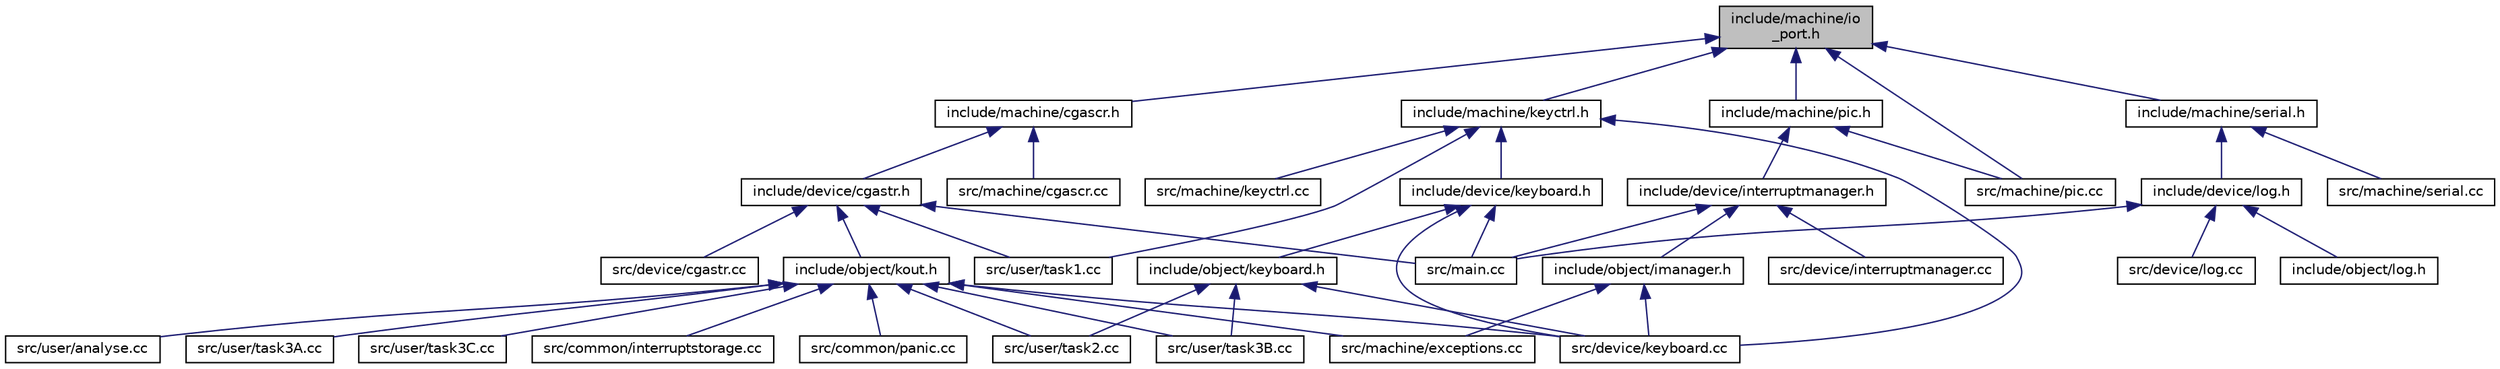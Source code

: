 digraph "include/machine/io_port.h"
{
  bgcolor="transparent";
  edge [fontname="Helvetica",fontsize="10",labelfontname="Helvetica",labelfontsize="10"];
  node [fontname="Helvetica",fontsize="10",shape=record];
  Node1 [label="include/machine/io\l_port.h",height=0.2,width=0.4,color="black", fillcolor="grey75", style="filled", fontcolor="black"];
  Node1 -> Node2 [dir="back",color="midnightblue",fontsize="10",style="solid",fontname="Helvetica"];
  Node2 [label="include/machine/cgascr.h",height=0.2,width=0.4,color="black",URL="$cgascr_8h.html"];
  Node2 -> Node3 [dir="back",color="midnightblue",fontsize="10",style="solid",fontname="Helvetica"];
  Node3 [label="include/device/cgastr.h",height=0.2,width=0.4,color="black",URL="$cgastr_8h.html"];
  Node3 -> Node4 [dir="back",color="midnightblue",fontsize="10",style="solid",fontname="Helvetica"];
  Node4 [label="include/object/kout.h",height=0.2,width=0.4,color="black",URL="$kout_8h.html",tooltip="alles notwendige zum nutzen der in main.cc deklarierten globalen Variable kout "];
  Node4 -> Node5 [dir="back",color="midnightblue",fontsize="10",style="solid",fontname="Helvetica"];
  Node5 [label="src/common/interruptstorage.cc",height=0.2,width=0.4,color="black",URL="$interruptstorage_8cc.html"];
  Node4 -> Node6 [dir="back",color="midnightblue",fontsize="10",style="solid",fontname="Helvetica"];
  Node6 [label="src/common/panic.cc",height=0.2,width=0.4,color="black",URL="$panic_8cc.html"];
  Node4 -> Node7 [dir="back",color="midnightblue",fontsize="10",style="solid",fontname="Helvetica"];
  Node7 [label="src/device/keyboard.cc",height=0.2,width=0.4,color="black",URL="$keyboard_8cc.html"];
  Node4 -> Node8 [dir="back",color="midnightblue",fontsize="10",style="solid",fontname="Helvetica"];
  Node8 [label="src/machine/exceptions.cc",height=0.2,width=0.4,color="black",URL="$exceptions_8cc.html",tooltip="Interrupt-Behandlungsfunktionen. "];
  Node4 -> Node9 [dir="back",color="midnightblue",fontsize="10",style="solid",fontname="Helvetica"];
  Node9 [label="src/user/analyse.cc",height=0.2,width=0.4,color="black",URL="$analyse_8cc.html"];
  Node4 -> Node10 [dir="back",color="midnightblue",fontsize="10",style="solid",fontname="Helvetica"];
  Node10 [label="src/user/task2.cc",height=0.2,width=0.4,color="black",URL="$task2_8cc.html"];
  Node4 -> Node11 [dir="back",color="midnightblue",fontsize="10",style="solid",fontname="Helvetica"];
  Node11 [label="src/user/task3A.cc",height=0.2,width=0.4,color="black",URL="$task3A_8cc.html"];
  Node4 -> Node12 [dir="back",color="midnightblue",fontsize="10",style="solid",fontname="Helvetica"];
  Node12 [label="src/user/task3B.cc",height=0.2,width=0.4,color="black",URL="$task3B_8cc.html"];
  Node4 -> Node13 [dir="back",color="midnightblue",fontsize="10",style="solid",fontname="Helvetica"];
  Node13 [label="src/user/task3C.cc",height=0.2,width=0.4,color="black",URL="$task3C_8cc.html"];
  Node3 -> Node14 [dir="back",color="midnightblue",fontsize="10",style="solid",fontname="Helvetica"];
  Node14 [label="src/device/cgastr.cc",height=0.2,width=0.4,color="black",URL="$cgastr_8cc.html",tooltip="CGA_Stream ist hier implementiert "];
  Node3 -> Node15 [dir="back",color="midnightblue",fontsize="10",style="solid",fontname="Helvetica"];
  Node15 [label="src/main.cc",height=0.2,width=0.4,color="black",URL="$main_8cc.html",tooltip="Grunddatei von OOStuBS. "];
  Node3 -> Node16 [dir="back",color="midnightblue",fontsize="10",style="solid",fontname="Helvetica"];
  Node16 [label="src/user/task1.cc",height=0.2,width=0.4,color="black",URL="$task1_8cc.html"];
  Node2 -> Node17 [dir="back",color="midnightblue",fontsize="10",style="solid",fontname="Helvetica"];
  Node17 [label="src/machine/cgascr.cc",height=0.2,width=0.4,color="black",URL="$cgascr_8cc.html"];
  Node1 -> Node18 [dir="back",color="midnightblue",fontsize="10",style="solid",fontname="Helvetica"];
  Node18 [label="include/machine/keyctrl.h",height=0.2,width=0.4,color="black",URL="$keyctrl_8h.html"];
  Node18 -> Node19 [dir="back",color="midnightblue",fontsize="10",style="solid",fontname="Helvetica"];
  Node19 [label="include/device/keyboard.h",height=0.2,width=0.4,color="black",URL="$device_2keyboard_8h.html"];
  Node19 -> Node20 [dir="back",color="midnightblue",fontsize="10",style="solid",fontname="Helvetica"];
  Node20 [label="include/object/keyboard.h",height=0.2,width=0.4,color="black",URL="$object_2keyboard_8h.html"];
  Node20 -> Node7 [dir="back",color="midnightblue",fontsize="10",style="solid",fontname="Helvetica"];
  Node20 -> Node10 [dir="back",color="midnightblue",fontsize="10",style="solid",fontname="Helvetica"];
  Node20 -> Node12 [dir="back",color="midnightblue",fontsize="10",style="solid",fontname="Helvetica"];
  Node19 -> Node7 [dir="back",color="midnightblue",fontsize="10",style="solid",fontname="Helvetica"];
  Node19 -> Node15 [dir="back",color="midnightblue",fontsize="10",style="solid",fontname="Helvetica"];
  Node18 -> Node7 [dir="back",color="midnightblue",fontsize="10",style="solid",fontname="Helvetica"];
  Node18 -> Node21 [dir="back",color="midnightblue",fontsize="10",style="solid",fontname="Helvetica"];
  Node21 [label="src/machine/keyctrl.cc",height=0.2,width=0.4,color="black",URL="$keyctrl_8cc.html"];
  Node18 -> Node16 [dir="back",color="midnightblue",fontsize="10",style="solid",fontname="Helvetica"];
  Node1 -> Node22 [dir="back",color="midnightblue",fontsize="10",style="solid",fontname="Helvetica"];
  Node22 [label="include/machine/pic.h",height=0.2,width=0.4,color="black",URL="$pic_8h.html"];
  Node22 -> Node23 [dir="back",color="midnightblue",fontsize="10",style="solid",fontname="Helvetica"];
  Node23 [label="include/device/interruptmanager.h",height=0.2,width=0.4,color="black",URL="$interruptmanager_8h.html"];
  Node23 -> Node24 [dir="back",color="midnightblue",fontsize="10",style="solid",fontname="Helvetica"];
  Node24 [label="include/object/imanager.h",height=0.2,width=0.4,color="black",URL="$imanager_8h.html"];
  Node24 -> Node7 [dir="back",color="midnightblue",fontsize="10",style="solid",fontname="Helvetica"];
  Node24 -> Node8 [dir="back",color="midnightblue",fontsize="10",style="solid",fontname="Helvetica"];
  Node23 -> Node25 [dir="back",color="midnightblue",fontsize="10",style="solid",fontname="Helvetica"];
  Node25 [label="src/device/interruptmanager.cc",height=0.2,width=0.4,color="black",URL="$interruptmanager_8cc.html"];
  Node23 -> Node15 [dir="back",color="midnightblue",fontsize="10",style="solid",fontname="Helvetica"];
  Node22 -> Node26 [dir="back",color="midnightblue",fontsize="10",style="solid",fontname="Helvetica"];
  Node26 [label="src/machine/pic.cc",height=0.2,width=0.4,color="black",URL="$pic_8cc.html"];
  Node1 -> Node27 [dir="back",color="midnightblue",fontsize="10",style="solid",fontname="Helvetica"];
  Node27 [label="include/machine/serial.h",height=0.2,width=0.4,color="black",URL="$serial_8h.html"];
  Node27 -> Node28 [dir="back",color="midnightblue",fontsize="10",style="solid",fontname="Helvetica"];
  Node28 [label="include/device/log.h",height=0.2,width=0.4,color="black",URL="$device_2log_8h.html"];
  Node28 -> Node29 [dir="back",color="midnightblue",fontsize="10",style="solid",fontname="Helvetica"];
  Node29 [label="include/object/log.h",height=0.2,width=0.4,color="black",URL="$object_2log_8h.html"];
  Node28 -> Node30 [dir="back",color="midnightblue",fontsize="10",style="solid",fontname="Helvetica"];
  Node30 [label="src/device/log.cc",height=0.2,width=0.4,color="black",URL="$log_8cc.html"];
  Node28 -> Node15 [dir="back",color="midnightblue",fontsize="10",style="solid",fontname="Helvetica"];
  Node27 -> Node31 [dir="back",color="midnightblue",fontsize="10",style="solid",fontname="Helvetica"];
  Node31 [label="src/machine/serial.cc",height=0.2,width=0.4,color="black",URL="$serial_8cc.html"];
  Node1 -> Node26 [dir="back",color="midnightblue",fontsize="10",style="solid",fontname="Helvetica"];
}
